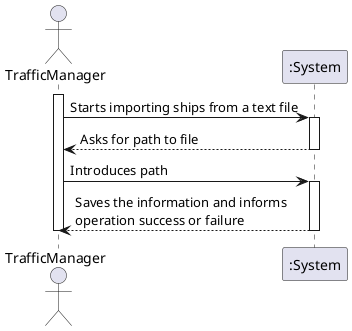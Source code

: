 @startuml

actor "TrafficManager" as adm
participant ":System" as sys

activate adm
adm -> sys: Starts importing ships from a text file
activate sys
sys --> adm: Asks for path to file
deactivate sys
adm -> sys: Introduces path
activate sys
sys --> adm: Saves the information and informs \noperation success or failure
deactivate sys
deactivate adm
@enduml
